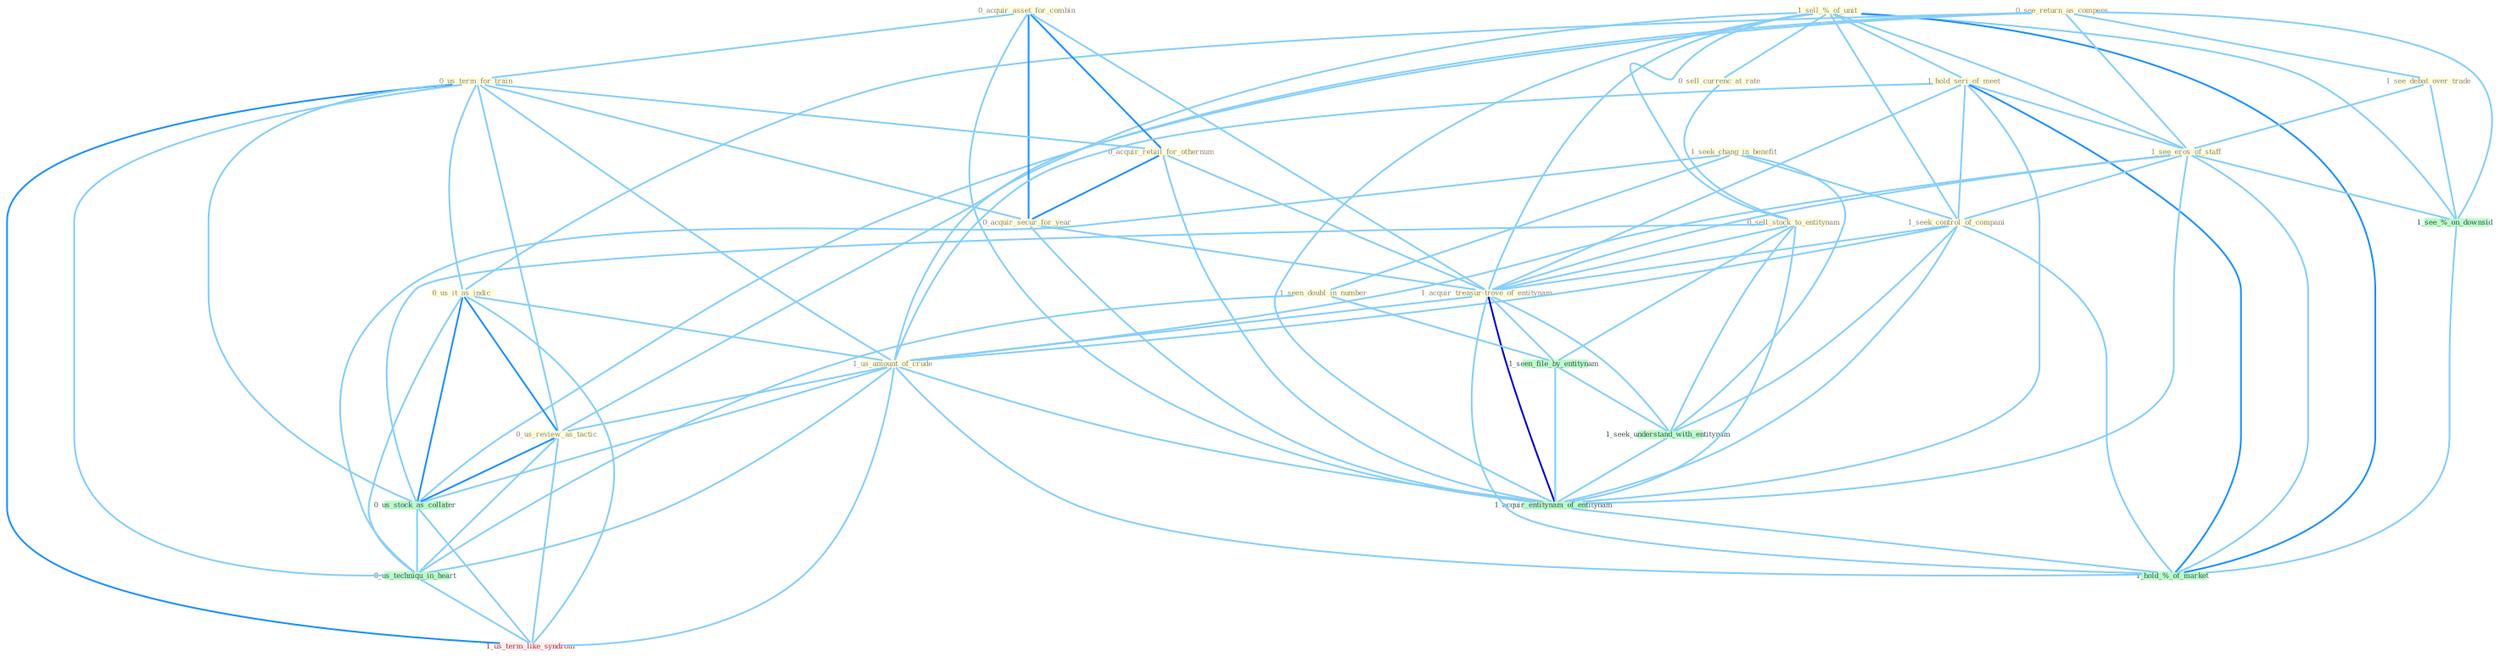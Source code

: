 Graph G{ 
    node
    [shape=polygon,style=filled,width=.5,height=.06,color="#BDFCC9",fixedsize=true,fontsize=4,
    fontcolor="#2f4f4f"];
    {node
    [color="#ffffe0", fontcolor="#8b7d6b"] "1_sell_%_of_unit " "0_see_return_as_compens " "0_sell_currenc_at_rate " "0_acquir_asset_for_combin " "1_hold_seri_of_meet " "1_seek_chang_in_benefit " "0_us_term_for_train " "0_sell_stock_to_entitynam " "1_see_debat_over_trade " "0_us_it_as_indic " "1_see_eros_of_staff " "1_seek_control_of_compani " "0_acquir_retail_for_othernum " "0_acquir_secur_for_year " "1_acquir_treasur-trove_of_entitynam " "1_seen_doubl_in_number " "1_us_amount_of_crude " "0_us_review_as_tactic "}
{node [color="#fff0f5", fontcolor="#b22222"] "1_us_term_like_syndrom "}
edge [color="#B0E2FF"];

	"1_sell_%_of_unit " -- "0_sell_currenc_at_rate " [w="1", color="#87cefa" ];
	"1_sell_%_of_unit " -- "1_hold_seri_of_meet " [w="1", color="#87cefa" ];
	"1_sell_%_of_unit " -- "0_sell_stock_to_entitynam " [w="1", color="#87cefa" ];
	"1_sell_%_of_unit " -- "1_see_eros_of_staff " [w="1", color="#87cefa" ];
	"1_sell_%_of_unit " -- "1_seek_control_of_compani " [w="1", color="#87cefa" ];
	"1_sell_%_of_unit " -- "1_acquir_treasur-trove_of_entitynam " [w="1", color="#87cefa" ];
	"1_sell_%_of_unit " -- "1_us_amount_of_crude " [w="1", color="#87cefa" ];
	"1_sell_%_of_unit " -- "1_acquir_entitynam_of_entitynam " [w="1", color="#87cefa" ];
	"1_sell_%_of_unit " -- "1_see_%_on_downsid " [w="1", color="#87cefa" ];
	"1_sell_%_of_unit " -- "1_hold_%_of_market " [w="2", color="#1e90ff" , len=0.8];
	"0_see_return_as_compens " -- "1_see_debat_over_trade " [w="1", color="#87cefa" ];
	"0_see_return_as_compens " -- "0_us_it_as_indic " [w="1", color="#87cefa" ];
	"0_see_return_as_compens " -- "1_see_eros_of_staff " [w="1", color="#87cefa" ];
	"0_see_return_as_compens " -- "0_us_review_as_tactic " [w="1", color="#87cefa" ];
	"0_see_return_as_compens " -- "0_us_stock_as_collater " [w="1", color="#87cefa" ];
	"0_see_return_as_compens " -- "1_see_%_on_downsid " [w="1", color="#87cefa" ];
	"0_sell_currenc_at_rate " -- "0_sell_stock_to_entitynam " [w="1", color="#87cefa" ];
	"0_acquir_asset_for_combin " -- "0_us_term_for_train " [w="1", color="#87cefa" ];
	"0_acquir_asset_for_combin " -- "0_acquir_retail_for_othernum " [w="2", color="#1e90ff" , len=0.8];
	"0_acquir_asset_for_combin " -- "0_acquir_secur_for_year " [w="2", color="#1e90ff" , len=0.8];
	"0_acquir_asset_for_combin " -- "1_acquir_treasur-trove_of_entitynam " [w="1", color="#87cefa" ];
	"0_acquir_asset_for_combin " -- "1_acquir_entitynam_of_entitynam " [w="1", color="#87cefa" ];
	"1_hold_seri_of_meet " -- "1_see_eros_of_staff " [w="1", color="#87cefa" ];
	"1_hold_seri_of_meet " -- "1_seek_control_of_compani " [w="1", color="#87cefa" ];
	"1_hold_seri_of_meet " -- "1_acquir_treasur-trove_of_entitynam " [w="1", color="#87cefa" ];
	"1_hold_seri_of_meet " -- "1_us_amount_of_crude " [w="1", color="#87cefa" ];
	"1_hold_seri_of_meet " -- "1_acquir_entitynam_of_entitynam " [w="1", color="#87cefa" ];
	"1_hold_seri_of_meet " -- "1_hold_%_of_market " [w="2", color="#1e90ff" , len=0.8];
	"1_seek_chang_in_benefit " -- "1_seek_control_of_compani " [w="1", color="#87cefa" ];
	"1_seek_chang_in_benefit " -- "1_seen_doubl_in_number " [w="1", color="#87cefa" ];
	"1_seek_chang_in_benefit " -- "1_seek_understand_with_entitynam " [w="1", color="#87cefa" ];
	"1_seek_chang_in_benefit " -- "0_us_techniqu_in_heart " [w="1", color="#87cefa" ];
	"0_us_term_for_train " -- "0_us_it_as_indic " [w="1", color="#87cefa" ];
	"0_us_term_for_train " -- "0_acquir_retail_for_othernum " [w="1", color="#87cefa" ];
	"0_us_term_for_train " -- "0_acquir_secur_for_year " [w="1", color="#87cefa" ];
	"0_us_term_for_train " -- "1_us_amount_of_crude " [w="1", color="#87cefa" ];
	"0_us_term_for_train " -- "0_us_review_as_tactic " [w="1", color="#87cefa" ];
	"0_us_term_for_train " -- "0_us_stock_as_collater " [w="1", color="#87cefa" ];
	"0_us_term_for_train " -- "0_us_techniqu_in_heart " [w="1", color="#87cefa" ];
	"0_us_term_for_train " -- "1_us_term_like_syndrom " [w="2", color="#1e90ff" , len=0.8];
	"0_sell_stock_to_entitynam " -- "1_acquir_treasur-trove_of_entitynam " [w="1", color="#87cefa" ];
	"0_sell_stock_to_entitynam " -- "1_seen_file_by_entitynam " [w="1", color="#87cefa" ];
	"0_sell_stock_to_entitynam " -- "0_us_stock_as_collater " [w="1", color="#87cefa" ];
	"0_sell_stock_to_entitynam " -- "1_seek_understand_with_entitynam " [w="1", color="#87cefa" ];
	"0_sell_stock_to_entitynam " -- "1_acquir_entitynam_of_entitynam " [w="1", color="#87cefa" ];
	"1_see_debat_over_trade " -- "1_see_eros_of_staff " [w="1", color="#87cefa" ];
	"1_see_debat_over_trade " -- "1_see_%_on_downsid " [w="1", color="#87cefa" ];
	"0_us_it_as_indic " -- "1_us_amount_of_crude " [w="1", color="#87cefa" ];
	"0_us_it_as_indic " -- "0_us_review_as_tactic " [w="2", color="#1e90ff" , len=0.8];
	"0_us_it_as_indic " -- "0_us_stock_as_collater " [w="2", color="#1e90ff" , len=0.8];
	"0_us_it_as_indic " -- "0_us_techniqu_in_heart " [w="1", color="#87cefa" ];
	"0_us_it_as_indic " -- "1_us_term_like_syndrom " [w="1", color="#87cefa" ];
	"1_see_eros_of_staff " -- "1_seek_control_of_compani " [w="1", color="#87cefa" ];
	"1_see_eros_of_staff " -- "1_acquir_treasur-trove_of_entitynam " [w="1", color="#87cefa" ];
	"1_see_eros_of_staff " -- "1_us_amount_of_crude " [w="1", color="#87cefa" ];
	"1_see_eros_of_staff " -- "1_acquir_entitynam_of_entitynam " [w="1", color="#87cefa" ];
	"1_see_eros_of_staff " -- "1_see_%_on_downsid " [w="1", color="#87cefa" ];
	"1_see_eros_of_staff " -- "1_hold_%_of_market " [w="1", color="#87cefa" ];
	"1_seek_control_of_compani " -- "1_acquir_treasur-trove_of_entitynam " [w="1", color="#87cefa" ];
	"1_seek_control_of_compani " -- "1_us_amount_of_crude " [w="1", color="#87cefa" ];
	"1_seek_control_of_compani " -- "1_seek_understand_with_entitynam " [w="1", color="#87cefa" ];
	"1_seek_control_of_compani " -- "1_acquir_entitynam_of_entitynam " [w="1", color="#87cefa" ];
	"1_seek_control_of_compani " -- "1_hold_%_of_market " [w="1", color="#87cefa" ];
	"0_acquir_retail_for_othernum " -- "0_acquir_secur_for_year " [w="2", color="#1e90ff" , len=0.8];
	"0_acquir_retail_for_othernum " -- "1_acquir_treasur-trove_of_entitynam " [w="1", color="#87cefa" ];
	"0_acquir_retail_for_othernum " -- "1_acquir_entitynam_of_entitynam " [w="1", color="#87cefa" ];
	"0_acquir_secur_for_year " -- "1_acquir_treasur-trove_of_entitynam " [w="1", color="#87cefa" ];
	"0_acquir_secur_for_year " -- "1_acquir_entitynam_of_entitynam " [w="1", color="#87cefa" ];
	"1_acquir_treasur-trove_of_entitynam " -- "1_us_amount_of_crude " [w="1", color="#87cefa" ];
	"1_acquir_treasur-trove_of_entitynam " -- "1_seen_file_by_entitynam " [w="1", color="#87cefa" ];
	"1_acquir_treasur-trove_of_entitynam " -- "1_seek_understand_with_entitynam " [w="1", color="#87cefa" ];
	"1_acquir_treasur-trove_of_entitynam " -- "1_acquir_entitynam_of_entitynam " [w="3", color="#0000cd" , len=0.6];
	"1_acquir_treasur-trove_of_entitynam " -- "1_hold_%_of_market " [w="1", color="#87cefa" ];
	"1_seen_doubl_in_number " -- "1_seen_file_by_entitynam " [w="1", color="#87cefa" ];
	"1_seen_doubl_in_number " -- "0_us_techniqu_in_heart " [w="1", color="#87cefa" ];
	"1_us_amount_of_crude " -- "0_us_review_as_tactic " [w="1", color="#87cefa" ];
	"1_us_amount_of_crude " -- "0_us_stock_as_collater " [w="1", color="#87cefa" ];
	"1_us_amount_of_crude " -- "1_acquir_entitynam_of_entitynam " [w="1", color="#87cefa" ];
	"1_us_amount_of_crude " -- "0_us_techniqu_in_heart " [w="1", color="#87cefa" ];
	"1_us_amount_of_crude " -- "1_us_term_like_syndrom " [w="1", color="#87cefa" ];
	"1_us_amount_of_crude " -- "1_hold_%_of_market " [w="1", color="#87cefa" ];
	"0_us_review_as_tactic " -- "0_us_stock_as_collater " [w="2", color="#1e90ff" , len=0.8];
	"0_us_review_as_tactic " -- "0_us_techniqu_in_heart " [w="1", color="#87cefa" ];
	"0_us_review_as_tactic " -- "1_us_term_like_syndrom " [w="1", color="#87cefa" ];
	"1_seen_file_by_entitynam " -- "1_seek_understand_with_entitynam " [w="1", color="#87cefa" ];
	"1_seen_file_by_entitynam " -- "1_acquir_entitynam_of_entitynam " [w="1", color="#87cefa" ];
	"0_us_stock_as_collater " -- "0_us_techniqu_in_heart " [w="1", color="#87cefa" ];
	"0_us_stock_as_collater " -- "1_us_term_like_syndrom " [w="1", color="#87cefa" ];
	"1_seek_understand_with_entitynam " -- "1_acquir_entitynam_of_entitynam " [w="1", color="#87cefa" ];
	"1_acquir_entitynam_of_entitynam " -- "1_hold_%_of_market " [w="1", color="#87cefa" ];
	"0_us_techniqu_in_heart " -- "1_us_term_like_syndrom " [w="1", color="#87cefa" ];
	"1_see_%_on_downsid " -- "1_hold_%_of_market " [w="1", color="#87cefa" ];
}